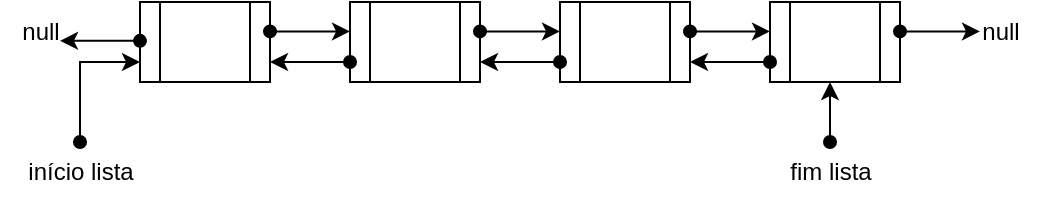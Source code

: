 <mxfile version="22.1.0" type="device">
  <diagram name="Página-1" id="gD8i3yPE3mdsLJBzsCMu">
    <mxGraphModel dx="819" dy="426" grid="1" gridSize="10" guides="1" tooltips="1" connect="1" arrows="1" fold="1" page="1" pageScale="1" pageWidth="827" pageHeight="1169" math="0" shadow="0">
      <root>
        <mxCell id="0" />
        <mxCell id="1" parent="0" />
        <mxCell id="IIfgzvcuAKKhDnJcT3Z9-61" value="null" style="text;html=1;align=center;verticalAlign=middle;resizable=0;points=[];autosize=1;strokeColor=none;fillColor=none;" vertex="1" parent="1">
          <mxGeometry x="490" y="40" width="40" height="30" as="geometry" />
        </mxCell>
        <mxCell id="IIfgzvcuAKKhDnJcT3Z9-64" value="" style="endArrow=classic;html=1;rounded=0;entryX=0;entryY=0.5;entryDx=0;entryDy=0;startArrow=oval;startFill=1;" edge="1" parent="1">
          <mxGeometry width="50" height="50" relative="1" as="geometry">
            <mxPoint x="50" y="110" as="sourcePoint" />
            <mxPoint x="80" y="70" as="targetPoint" />
            <Array as="points">
              <mxPoint x="50" y="70" />
            </Array>
          </mxGeometry>
        </mxCell>
        <mxCell id="IIfgzvcuAKKhDnJcT3Z9-65" value="início lista" style="text;html=1;align=center;verticalAlign=middle;resizable=0;points=[];autosize=1;strokeColor=none;fillColor=none;" vertex="1" parent="1">
          <mxGeometry x="10" y="110" width="80" height="30" as="geometry" />
        </mxCell>
        <mxCell id="IIfgzvcuAKKhDnJcT3Z9-68" value="" style="rounded=0;whiteSpace=wrap;html=1;" vertex="1" parent="1">
          <mxGeometry x="80" y="40" width="60" height="40" as="geometry" />
        </mxCell>
        <mxCell id="IIfgzvcuAKKhDnJcT3Z9-69" value="" style="rounded=0;whiteSpace=wrap;html=1;" vertex="1" parent="1">
          <mxGeometry x="135" y="40" width="10" height="40" as="geometry" />
        </mxCell>
        <mxCell id="IIfgzvcuAKKhDnJcT3Z9-70" value="" style="rounded=0;whiteSpace=wrap;html=1;" vertex="1" parent="1">
          <mxGeometry x="80" y="40" width="10" height="40" as="geometry" />
        </mxCell>
        <mxCell id="IIfgzvcuAKKhDnJcT3Z9-72" value="" style="endArrow=classic;html=1;rounded=0;exitX=0;exitY=0.25;exitDx=0;exitDy=0;startArrow=oval;startFill=1;" edge="1" parent="1">
          <mxGeometry width="50" height="50" relative="1" as="geometry">
            <mxPoint x="80" y="59.43" as="sourcePoint" />
            <mxPoint x="40" y="59.43" as="targetPoint" />
          </mxGeometry>
        </mxCell>
        <mxCell id="IIfgzvcuAKKhDnJcT3Z9-73" value="null" style="text;html=1;align=center;verticalAlign=middle;resizable=0;points=[];autosize=1;strokeColor=none;fillColor=none;" vertex="1" parent="1">
          <mxGeometry x="10" y="40" width="40" height="30" as="geometry" />
        </mxCell>
        <mxCell id="IIfgzvcuAKKhDnJcT3Z9-74" value="" style="endArrow=classic;html=1;rounded=0;exitX=1;exitY=0.5;exitDx=0;exitDy=0;entryX=0;entryY=0.5;entryDx=0;entryDy=0;startArrow=oval;startFill=1;" edge="1" parent="1">
          <mxGeometry width="50" height="50" relative="1" as="geometry">
            <mxPoint x="145" y="54.71" as="sourcePoint" />
            <mxPoint x="185" y="54.71" as="targetPoint" />
          </mxGeometry>
        </mxCell>
        <mxCell id="IIfgzvcuAKKhDnJcT3Z9-78" value="" style="rounded=0;whiteSpace=wrap;html=1;" vertex="1" parent="1">
          <mxGeometry x="185" y="40" width="60" height="40" as="geometry" />
        </mxCell>
        <mxCell id="IIfgzvcuAKKhDnJcT3Z9-79" value="" style="rounded=0;whiteSpace=wrap;html=1;" vertex="1" parent="1">
          <mxGeometry x="240" y="40" width="10" height="40" as="geometry" />
        </mxCell>
        <mxCell id="IIfgzvcuAKKhDnJcT3Z9-80" value="" style="rounded=0;whiteSpace=wrap;html=1;" vertex="1" parent="1">
          <mxGeometry x="185" y="40" width="10" height="40" as="geometry" />
        </mxCell>
        <mxCell id="IIfgzvcuAKKhDnJcT3Z9-81" value="" style="endArrow=classic;html=1;rounded=0;exitX=0;exitY=0.25;exitDx=0;exitDy=0;startArrow=oval;startFill=1;" edge="1" parent="1">
          <mxGeometry width="50" height="50" relative="1" as="geometry">
            <mxPoint x="185" y="70" as="sourcePoint" />
            <mxPoint x="145" y="70" as="targetPoint" />
          </mxGeometry>
        </mxCell>
        <mxCell id="IIfgzvcuAKKhDnJcT3Z9-82" value="" style="endArrow=classic;html=1;rounded=0;exitX=1;exitY=0.5;exitDx=0;exitDy=0;entryX=0;entryY=0.5;entryDx=0;entryDy=0;startArrow=oval;startFill=1;" edge="1" parent="1">
          <mxGeometry width="50" height="50" relative="1" as="geometry">
            <mxPoint x="250" y="54.71" as="sourcePoint" />
            <mxPoint x="290" y="54.71" as="targetPoint" />
          </mxGeometry>
        </mxCell>
        <mxCell id="IIfgzvcuAKKhDnJcT3Z9-83" value="" style="rounded=0;whiteSpace=wrap;html=1;" vertex="1" parent="1">
          <mxGeometry x="290" y="40" width="60" height="40" as="geometry" />
        </mxCell>
        <mxCell id="IIfgzvcuAKKhDnJcT3Z9-84" value="" style="rounded=0;whiteSpace=wrap;html=1;" vertex="1" parent="1">
          <mxGeometry x="345" y="40" width="10" height="40" as="geometry" />
        </mxCell>
        <mxCell id="IIfgzvcuAKKhDnJcT3Z9-85" value="" style="rounded=0;whiteSpace=wrap;html=1;" vertex="1" parent="1">
          <mxGeometry x="290" y="40" width="10" height="40" as="geometry" />
        </mxCell>
        <mxCell id="IIfgzvcuAKKhDnJcT3Z9-86" value="" style="endArrow=classic;html=1;rounded=0;exitX=0;exitY=0.25;exitDx=0;exitDy=0;startArrow=oval;startFill=1;" edge="1" parent="1">
          <mxGeometry width="50" height="50" relative="1" as="geometry">
            <mxPoint x="290" y="70" as="sourcePoint" />
            <mxPoint x="250" y="70" as="targetPoint" />
          </mxGeometry>
        </mxCell>
        <mxCell id="IIfgzvcuAKKhDnJcT3Z9-87" value="" style="endArrow=classic;html=1;rounded=0;exitX=1;exitY=0.5;exitDx=0;exitDy=0;entryX=0;entryY=0.5;entryDx=0;entryDy=0;startArrow=oval;startFill=1;" edge="1" parent="1">
          <mxGeometry width="50" height="50" relative="1" as="geometry">
            <mxPoint x="355" y="54.71" as="sourcePoint" />
            <mxPoint x="395" y="54.71" as="targetPoint" />
          </mxGeometry>
        </mxCell>
        <mxCell id="IIfgzvcuAKKhDnJcT3Z9-88" value="" style="rounded=0;whiteSpace=wrap;html=1;" vertex="1" parent="1">
          <mxGeometry x="395" y="40" width="60" height="40" as="geometry" />
        </mxCell>
        <mxCell id="IIfgzvcuAKKhDnJcT3Z9-89" value="" style="rounded=0;whiteSpace=wrap;html=1;" vertex="1" parent="1">
          <mxGeometry x="450" y="40" width="10" height="40" as="geometry" />
        </mxCell>
        <mxCell id="IIfgzvcuAKKhDnJcT3Z9-90" value="" style="rounded=0;whiteSpace=wrap;html=1;" vertex="1" parent="1">
          <mxGeometry x="395" y="40" width="10" height="40" as="geometry" />
        </mxCell>
        <mxCell id="IIfgzvcuAKKhDnJcT3Z9-91" value="" style="endArrow=classic;html=1;rounded=0;exitX=0;exitY=0.25;exitDx=0;exitDy=0;startArrow=oval;startFill=1;" edge="1" parent="1">
          <mxGeometry width="50" height="50" relative="1" as="geometry">
            <mxPoint x="395" y="70" as="sourcePoint" />
            <mxPoint x="355" y="70" as="targetPoint" />
          </mxGeometry>
        </mxCell>
        <mxCell id="IIfgzvcuAKKhDnJcT3Z9-92" value="" style="endArrow=classic;html=1;rounded=0;exitX=1;exitY=0.5;exitDx=0;exitDy=0;entryX=0;entryY=0.5;entryDx=0;entryDy=0;startArrow=oval;startFill=1;" edge="1" parent="1">
          <mxGeometry width="50" height="50" relative="1" as="geometry">
            <mxPoint x="460" y="54.71" as="sourcePoint" />
            <mxPoint x="500" y="54.71" as="targetPoint" />
          </mxGeometry>
        </mxCell>
        <mxCell id="IIfgzvcuAKKhDnJcT3Z9-115" value="fim lista" style="text;html=1;align=center;verticalAlign=middle;resizable=0;points=[];autosize=1;strokeColor=none;fillColor=none;" vertex="1" parent="1">
          <mxGeometry x="390" y="110" width="70" height="30" as="geometry" />
        </mxCell>
        <mxCell id="IIfgzvcuAKKhDnJcT3Z9-116" value="" style="endArrow=classic;html=1;rounded=0;startArrow=oval;startFill=1;entryX=0.5;entryY=1;entryDx=0;entryDy=0;" edge="1" parent="1" target="IIfgzvcuAKKhDnJcT3Z9-88">
          <mxGeometry width="50" height="50" relative="1" as="geometry">
            <mxPoint x="425" y="110" as="sourcePoint" />
            <mxPoint x="395" y="170" as="targetPoint" />
          </mxGeometry>
        </mxCell>
      </root>
    </mxGraphModel>
  </diagram>
</mxfile>
